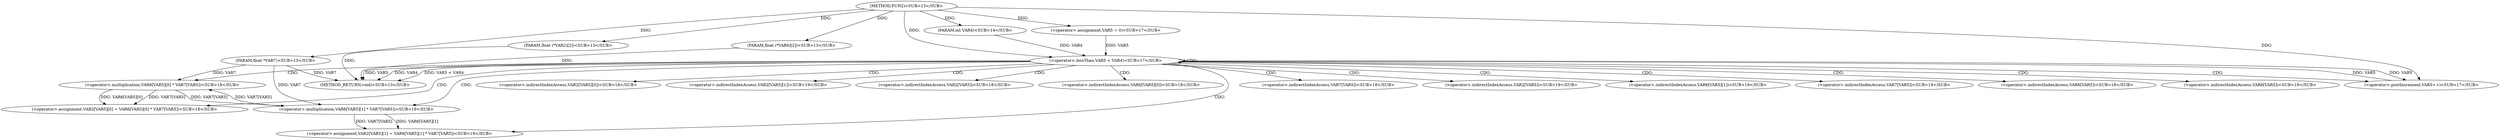
digraph "FUN2" {  

"731" [label = "(METHOD,FUN2)<SUB>13</SUB>" ]

"779" [label = "(METHOD_RETURN,void)<SUB>13</SUB>" ]

"732" [label = "(PARAM,float (*VAR2)[2])<SUB>13</SUB>" ]

"733" [label = "(PARAM,float (*VAR6)[2])<SUB>13</SUB>" ]

"734" [label = "(PARAM,float *VAR7)<SUB>13</SUB>" ]

"735" [label = "(PARAM,int VAR4)<SUB>14</SUB>" ]

"743" [label = "(&lt;operator&gt;.lessThan,VAR5 &lt; VAR4)<SUB>17</SUB>" ]

"746" [label = "(&lt;operator&gt;.postIncrement,VAR5++)<SUB>17</SUB>" ]

"740" [label = "(&lt;operator&gt;.assignment,VAR5 = 0)<SUB>17</SUB>" ]

"749" [label = "(&lt;operator&gt;.assignment,VAR2[VAR5][0] = VAR6[VAR5][0] * VAR7[VAR5])<SUB>18</SUB>" ]

"764" [label = "(&lt;operator&gt;.assignment,VAR2[VAR5][1] = VAR6[VAR5][1] * VAR7[VAR5])<SUB>19</SUB>" ]

"755" [label = "(&lt;operator&gt;.multiplication,VAR6[VAR5][0] * VAR7[VAR5])<SUB>18</SUB>" ]

"770" [label = "(&lt;operator&gt;.multiplication,VAR6[VAR5][1] * VAR7[VAR5])<SUB>19</SUB>" ]

"750" [label = "(&lt;operator&gt;.indirectIndexAccess,VAR2[VAR5][0])<SUB>18</SUB>" ]

"765" [label = "(&lt;operator&gt;.indirectIndexAccess,VAR2[VAR5][1])<SUB>19</SUB>" ]

"751" [label = "(&lt;operator&gt;.indirectIndexAccess,VAR2[VAR5])<SUB>18</SUB>" ]

"756" [label = "(&lt;operator&gt;.indirectIndexAccess,VAR6[VAR5][0])<SUB>18</SUB>" ]

"761" [label = "(&lt;operator&gt;.indirectIndexAccess,VAR7[VAR5])<SUB>18</SUB>" ]

"766" [label = "(&lt;operator&gt;.indirectIndexAccess,VAR2[VAR5])<SUB>19</SUB>" ]

"771" [label = "(&lt;operator&gt;.indirectIndexAccess,VAR6[VAR5][1])<SUB>19</SUB>" ]

"776" [label = "(&lt;operator&gt;.indirectIndexAccess,VAR7[VAR5])<SUB>19</SUB>" ]

"757" [label = "(&lt;operator&gt;.indirectIndexAccess,VAR6[VAR5])<SUB>18</SUB>" ]

"772" [label = "(&lt;operator&gt;.indirectIndexAccess,VAR6[VAR5])<SUB>19</SUB>" ]

  "732" -> "779"  [ label = "DDG: "] 

  "733" -> "779"  [ label = "DDG: "] 

  "734" -> "779"  [ label = "DDG: VAR7"] 

  "743" -> "779"  [ label = "DDG: VAR5"] 

  "743" -> "779"  [ label = "DDG: VAR4"] 

  "743" -> "779"  [ label = "DDG: VAR5 &lt; VAR4"] 

  "731" -> "732"  [ label = "DDG: "] 

  "731" -> "733"  [ label = "DDG: "] 

  "731" -> "734"  [ label = "DDG: "] 

  "731" -> "735"  [ label = "DDG: "] 

  "731" -> "740"  [ label = "DDG: "] 

  "740" -> "743"  [ label = "DDG: VAR5"] 

  "746" -> "743"  [ label = "DDG: VAR5"] 

  "731" -> "743"  [ label = "DDG: "] 

  "735" -> "743"  [ label = "DDG: VAR4"] 

  "743" -> "746"  [ label = "DDG: VAR5"] 

  "731" -> "746"  [ label = "DDG: "] 

  "755" -> "749"  [ label = "DDG: VAR6[VAR5][0]"] 

  "755" -> "749"  [ label = "DDG: VAR7[VAR5]"] 

  "770" -> "764"  [ label = "DDG: VAR6[VAR5][1]"] 

  "770" -> "764"  [ label = "DDG: VAR7[VAR5]"] 

  "734" -> "755"  [ label = "DDG: VAR7"] 

  "770" -> "755"  [ label = "DDG: VAR7[VAR5]"] 

  "734" -> "770"  [ label = "DDG: VAR7"] 

  "755" -> "770"  [ label = "DDG: VAR7[VAR5]"] 

  "743" -> "764"  [ label = "CDG: "] 

  "743" -> "766"  [ label = "CDG: "] 

  "743" -> "772"  [ label = "CDG: "] 

  "743" -> "743"  [ label = "CDG: "] 

  "743" -> "757"  [ label = "CDG: "] 

  "743" -> "746"  [ label = "CDG: "] 

  "743" -> "776"  [ label = "CDG: "] 

  "743" -> "771"  [ label = "CDG: "] 

  "743" -> "761"  [ label = "CDG: "] 

  "743" -> "751"  [ label = "CDG: "] 

  "743" -> "765"  [ label = "CDG: "] 

  "743" -> "750"  [ label = "CDG: "] 

  "743" -> "756"  [ label = "CDG: "] 

  "743" -> "749"  [ label = "CDG: "] 

  "743" -> "770"  [ label = "CDG: "] 

  "743" -> "755"  [ label = "CDG: "] 

}
